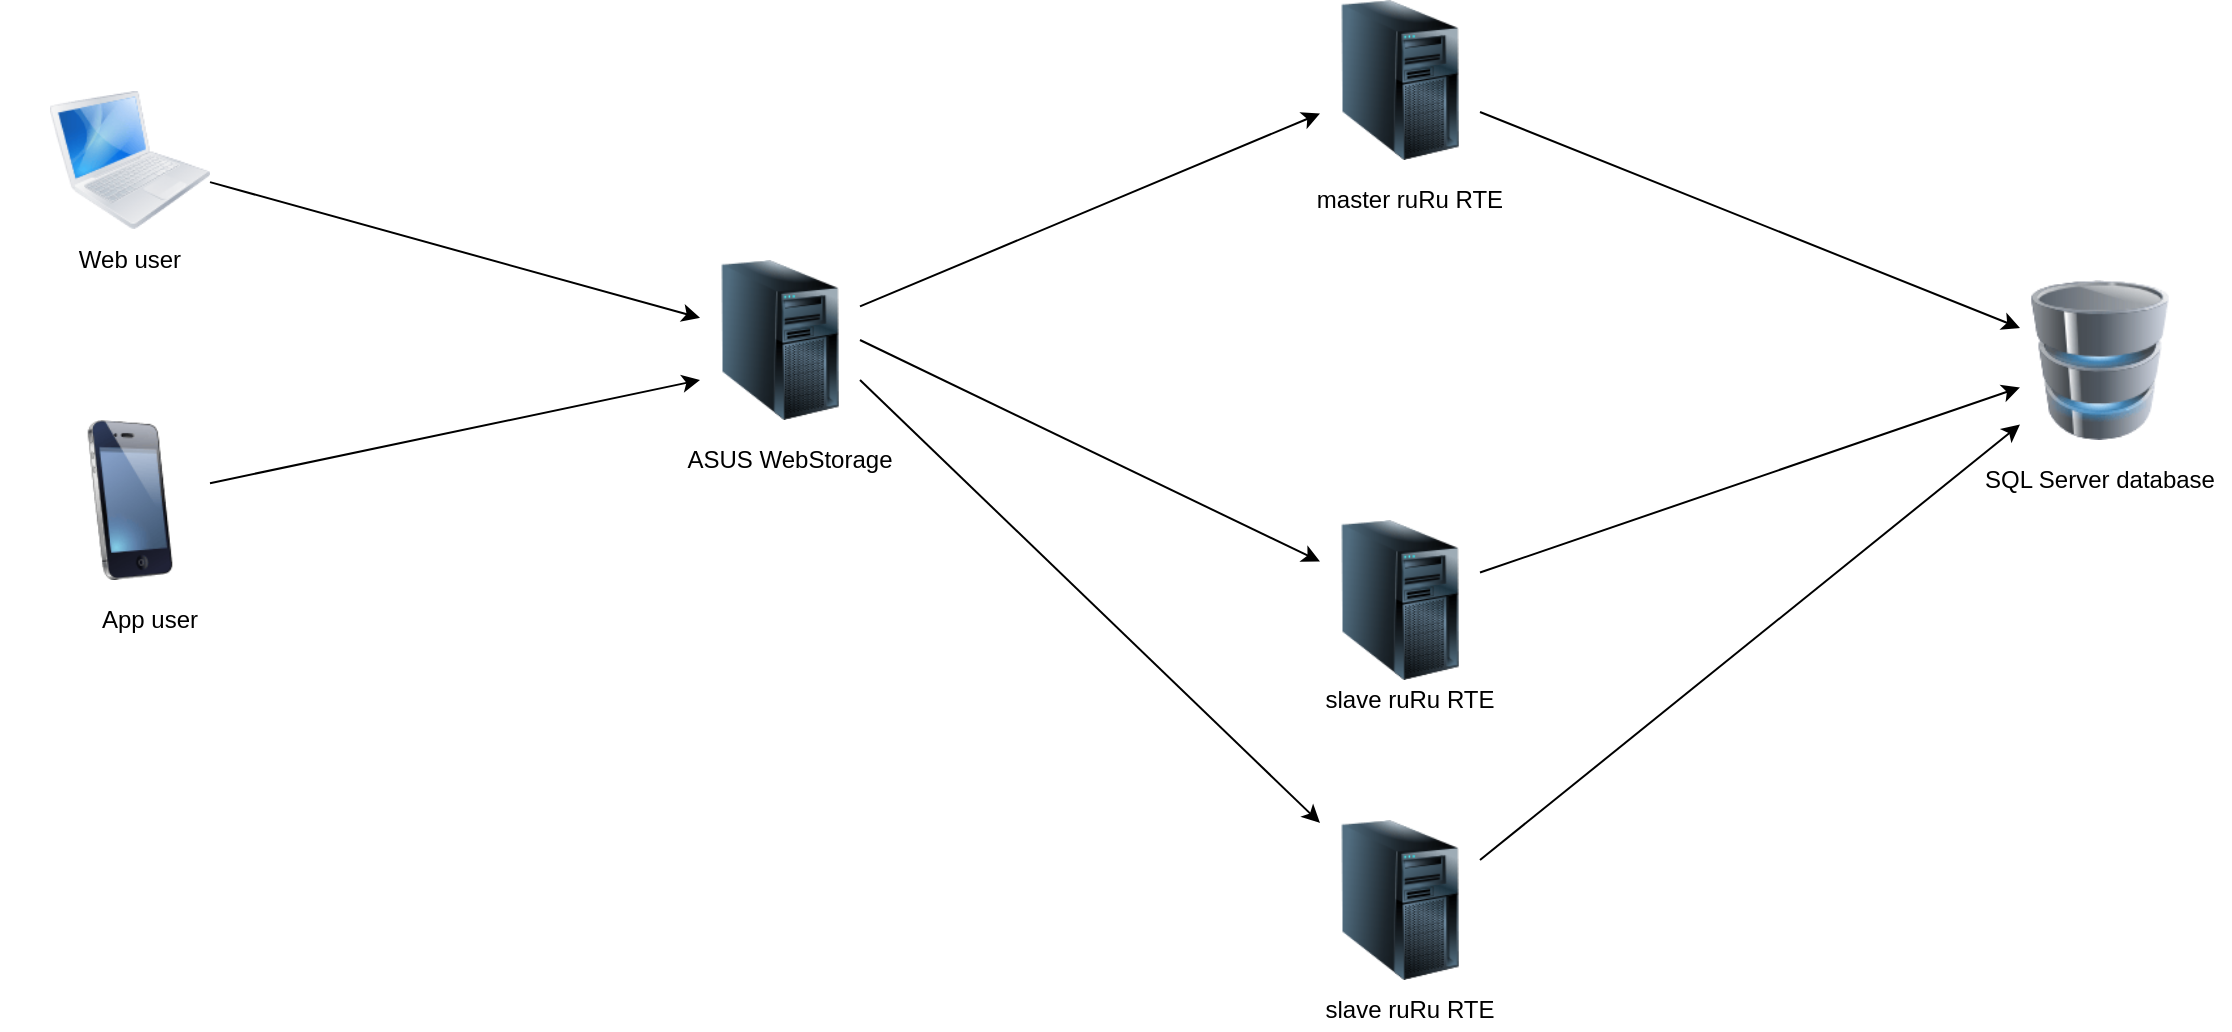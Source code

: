 <mxfile version="13.6.2" type="device"><diagram id="nRzb6QCVC8A4uJLoSOMh" name="Page-1"><mxGraphModel dx="2041" dy="709" grid="1" gridSize="10" guides="1" tooltips="1" connect="1" arrows="1" fold="1" page="1" pageScale="1" pageWidth="827" pageHeight="1169" math="0" shadow="0"><root><mxCell id="0"/><mxCell id="1" parent="0"/><mxCell id="5zfCM6R5pttV9PnS2mhJ-10" value="" style="image;html=1;image=img/lib/clip_art/computers/Server_Tower_128x128.png" vertex="1" parent="1"><mxGeometry x="130" y="210" width="80" height="80" as="geometry"/></mxCell><mxCell id="5zfCM6R5pttV9PnS2mhJ-11" value="" style="image;html=1;image=img/lib/clip_art/computers/Server_Tower_128x128.png" vertex="1" parent="1"><mxGeometry x="440" y="80" width="80" height="80" as="geometry"/></mxCell><mxCell id="5zfCM6R5pttV9PnS2mhJ-12" value="" style="image;html=1;image=img/lib/clip_art/computers/Server_Tower_128x128.png" vertex="1" parent="1"><mxGeometry x="440" y="340" width="80" height="80" as="geometry"/></mxCell><mxCell id="5zfCM6R5pttV9PnS2mhJ-13" value="" style="image;html=1;image=img/lib/clip_art/computers/Server_Tower_128x128.png" vertex="1" parent="1"><mxGeometry x="440" y="490" width="80" height="80" as="geometry"/></mxCell><mxCell id="5zfCM6R5pttV9PnS2mhJ-14" value="master ruRu RTE" style="text;html=1;strokeColor=none;fillColor=none;align=center;verticalAlign=middle;whiteSpace=wrap;rounded=0;" vertex="1" parent="1"><mxGeometry x="420" y="170" width="130" height="20" as="geometry"/></mxCell><mxCell id="5zfCM6R5pttV9PnS2mhJ-15" value="slave ruRu&amp;nbsp;RTE" style="text;html=1;strokeColor=none;fillColor=none;align=center;verticalAlign=middle;whiteSpace=wrap;rounded=0;" vertex="1" parent="1"><mxGeometry x="420" y="575" width="130" height="20" as="geometry"/></mxCell><mxCell id="5zfCM6R5pttV9PnS2mhJ-16" value="slave ruRu&amp;nbsp;RTE" style="text;html=1;strokeColor=none;fillColor=none;align=center;verticalAlign=middle;whiteSpace=wrap;rounded=0;" vertex="1" parent="1"><mxGeometry x="420" y="420" width="130" height="20" as="geometry"/></mxCell><mxCell id="5zfCM6R5pttV9PnS2mhJ-17" value="ASUS WebStorage" style="text;html=1;strokeColor=none;fillColor=none;align=center;verticalAlign=middle;whiteSpace=wrap;rounded=0;" vertex="1" parent="1"><mxGeometry x="110" y="300" width="130" height="20" as="geometry"/></mxCell><mxCell id="5zfCM6R5pttV9PnS2mhJ-19" value="" style="image;html=1;image=img/lib/clip_art/computers/Database_128x128.png" vertex="1" parent="1"><mxGeometry x="790" y="220" width="80" height="80" as="geometry"/></mxCell><mxCell id="5zfCM6R5pttV9PnS2mhJ-20" value="SQL Server database" style="text;html=1;strokeColor=none;fillColor=none;align=center;verticalAlign=middle;whiteSpace=wrap;rounded=0;" vertex="1" parent="1"><mxGeometry x="765" y="310" width="130" height="20" as="geometry"/></mxCell><mxCell id="5zfCM6R5pttV9PnS2mhJ-21" value="" style="image;html=1;image=img/lib/clip_art/telecommunication/iPhone_128x128.png" vertex="1" parent="1"><mxGeometry x="-195" y="290" width="80" height="80" as="geometry"/></mxCell><mxCell id="5zfCM6R5pttV9PnS2mhJ-22" value="" style="image;html=1;image=img/lib/clip_art/computers/MacBook_128x128.png" vertex="1" parent="1"><mxGeometry x="-195" y="120" width="80" height="80" as="geometry"/></mxCell><mxCell id="5zfCM6R5pttV9PnS2mhJ-23" value="Web user" style="text;html=1;strokeColor=none;fillColor=none;align=center;verticalAlign=middle;whiteSpace=wrap;rounded=0;" vertex="1" parent="1"><mxGeometry x="-220" y="200" width="130" height="20" as="geometry"/></mxCell><mxCell id="5zfCM6R5pttV9PnS2mhJ-24" value="App user" style="text;html=1;strokeColor=none;fillColor=none;align=center;verticalAlign=middle;whiteSpace=wrap;rounded=0;" vertex="1" parent="1"><mxGeometry x="-210" y="380" width="130" height="20" as="geometry"/></mxCell><mxCell id="5zfCM6R5pttV9PnS2mhJ-30" value="" style="endArrow=classic;html=1;" edge="1" parent="1" source="5zfCM6R5pttV9PnS2mhJ-22" target="5zfCM6R5pttV9PnS2mhJ-10"><mxGeometry width="50" height="50" relative="1" as="geometry"><mxPoint x="180" y="200" as="sourcePoint"/><mxPoint x="230" y="150" as="targetPoint"/></mxGeometry></mxCell><mxCell id="5zfCM6R5pttV9PnS2mhJ-31" value="" style="endArrow=classic;html=1;entryX=0;entryY=0.75;entryDx=0;entryDy=0;" edge="1" parent="1" source="5zfCM6R5pttV9PnS2mhJ-21" target="5zfCM6R5pttV9PnS2mhJ-10"><mxGeometry width="50" height="50" relative="1" as="geometry"><mxPoint x="153" y="221" as="sourcePoint"/><mxPoint x="203" y="171" as="targetPoint"/></mxGeometry></mxCell><mxCell id="5zfCM6R5pttV9PnS2mhJ-32" value="" style="endArrow=classic;html=1;" edge="1" parent="1" source="5zfCM6R5pttV9PnS2mhJ-10" target="5zfCM6R5pttV9PnS2mhJ-11"><mxGeometry width="50" height="50" relative="1" as="geometry"><mxPoint x="280" y="270" as="sourcePoint"/><mxPoint x="330" y="220" as="targetPoint"/></mxGeometry></mxCell><mxCell id="5zfCM6R5pttV9PnS2mhJ-33" value="" style="endArrow=classic;html=1;exitX=1;exitY=0.5;exitDx=0;exitDy=0;" edge="1" parent="1" source="5zfCM6R5pttV9PnS2mhJ-10" target="5zfCM6R5pttV9PnS2mhJ-12"><mxGeometry width="50" height="50" relative="1" as="geometry"><mxPoint x="280" y="270" as="sourcePoint"/><mxPoint x="330" y="220" as="targetPoint"/></mxGeometry></mxCell><mxCell id="5zfCM6R5pttV9PnS2mhJ-34" value="" style="endArrow=classic;html=1;exitX=1;exitY=0.75;exitDx=0;exitDy=0;" edge="1" parent="1" source="5zfCM6R5pttV9PnS2mhJ-10" target="5zfCM6R5pttV9PnS2mhJ-13"><mxGeometry width="50" height="50" relative="1" as="geometry"><mxPoint x="280" y="270" as="sourcePoint"/><mxPoint x="330" y="220" as="targetPoint"/></mxGeometry></mxCell><mxCell id="5zfCM6R5pttV9PnS2mhJ-35" value="" style="endArrow=classic;html=1;" edge="1" parent="1" source="5zfCM6R5pttV9PnS2mhJ-11" target="5zfCM6R5pttV9PnS2mhJ-19"><mxGeometry width="50" height="50" relative="1" as="geometry"><mxPoint x="280" y="270" as="sourcePoint"/><mxPoint x="330" y="220" as="targetPoint"/></mxGeometry></mxCell><mxCell id="5zfCM6R5pttV9PnS2mhJ-36" value="" style="endArrow=classic;html=1;" edge="1" parent="1" source="5zfCM6R5pttV9PnS2mhJ-12" target="5zfCM6R5pttV9PnS2mhJ-19"><mxGeometry width="50" height="50" relative="1" as="geometry"><mxPoint x="280" y="270" as="sourcePoint"/><mxPoint x="330" y="220" as="targetPoint"/></mxGeometry></mxCell><mxCell id="5zfCM6R5pttV9PnS2mhJ-37" value="" style="endArrow=classic;html=1;exitX=1;exitY=0.25;exitDx=0;exitDy=0;" edge="1" parent="1" source="5zfCM6R5pttV9PnS2mhJ-13" target="5zfCM6R5pttV9PnS2mhJ-19"><mxGeometry width="50" height="50" relative="1" as="geometry"><mxPoint x="280" y="270" as="sourcePoint"/><mxPoint x="330" y="220" as="targetPoint"/></mxGeometry></mxCell></root></mxGraphModel></diagram></mxfile>